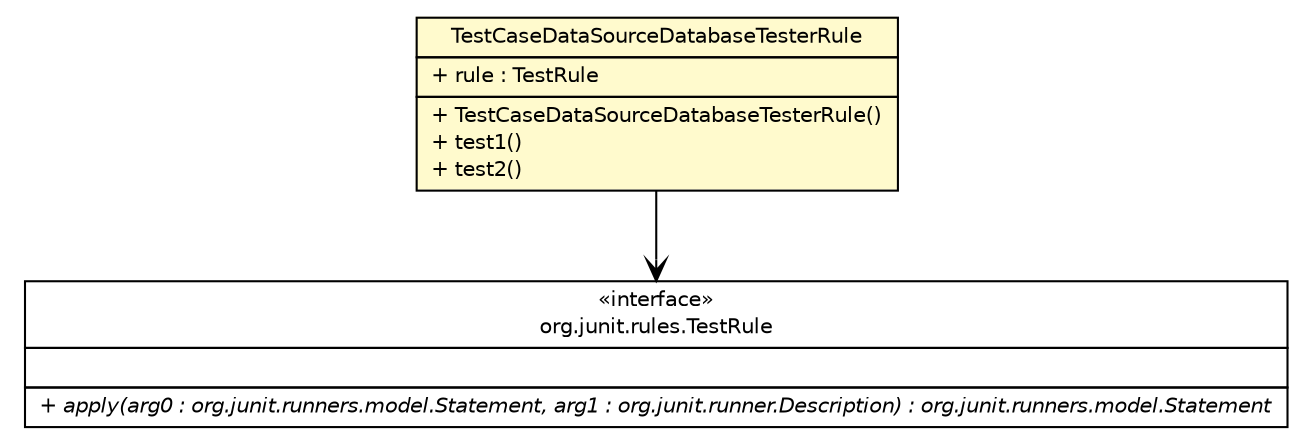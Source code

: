 #!/usr/local/bin/dot
#
# Class diagram 
# Generated by UMLGraph version R5_6-24-gf6e263 (http://www.umlgraph.org/)
#

digraph G {
	edge [fontname="Helvetica",fontsize=10,labelfontname="Helvetica",labelfontsize=10];
	node [fontname="Helvetica",fontsize=10,shape=plaintext];
	nodesep=0.25;
	ranksep=0.5;
	// com.edugility.liquiunit.TestCaseDataSourceDatabaseTesterRule
	c24 [label=<<table title="com.edugility.liquiunit.TestCaseDataSourceDatabaseTesterRule" border="0" cellborder="1" cellspacing="0" cellpadding="2" port="p" bgcolor="lemonChiffon" href="./TestCaseDataSourceDatabaseTesterRule.html">
		<tr><td><table border="0" cellspacing="0" cellpadding="1">
<tr><td align="center" balign="center"> TestCaseDataSourceDatabaseTesterRule </td></tr>
		</table></td></tr>
		<tr><td><table border="0" cellspacing="0" cellpadding="1">
<tr><td align="left" balign="left"> + rule : TestRule </td></tr>
		</table></td></tr>
		<tr><td><table border="0" cellspacing="0" cellpadding="1">
<tr><td align="left" balign="left"> + TestCaseDataSourceDatabaseTesterRule() </td></tr>
<tr><td align="left" balign="left"> + test1() </td></tr>
<tr><td align="left" balign="left"> + test2() </td></tr>
		</table></td></tr>
		</table>>, URL="./TestCaseDataSourceDatabaseTesterRule.html", fontname="Helvetica", fontcolor="black", fontsize=10.0];
	// com.edugility.liquiunit.TestCaseDataSourceDatabaseTesterRule NAVASSOC org.junit.rules.TestRule
	c24:p -> c26:p [taillabel="", label="", headlabel="", fontname="Helvetica", fontcolor="black", fontsize=10.0, color="black", arrowhead=open];
	// org.junit.rules.TestRule
	c26 [label=<<table title="org.junit.rules.TestRule" border="0" cellborder="1" cellspacing="0" cellpadding="2" port="p" href="http://junit.org/apidocs/org/junit/rules/TestRule.html">
		<tr><td><table border="0" cellspacing="0" cellpadding="1">
<tr><td align="center" balign="center"> &#171;interface&#187; </td></tr>
<tr><td align="center" balign="center"> org.junit.rules.TestRule </td></tr>
		</table></td></tr>
		<tr><td><table border="0" cellspacing="0" cellpadding="1">
<tr><td align="left" balign="left">  </td></tr>
		</table></td></tr>
		<tr><td><table border="0" cellspacing="0" cellpadding="1">
<tr><td align="left" balign="left"><font face="Helvetica-Oblique" point-size="10.0"> + apply(arg0 : org.junit.runners.model.Statement, arg1 : org.junit.runner.Description) : org.junit.runners.model.Statement </font></td></tr>
		</table></td></tr>
		</table>>, URL="http://junit.org/apidocs/org/junit/rules/TestRule.html", fontname="Helvetica", fontcolor="black", fontsize=10.0];
}

